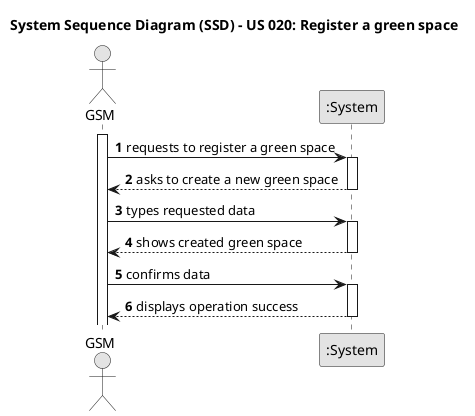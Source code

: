@startuml
skinparam monochrome true
skinparam packageStyle rectangle
skinparam shadowing false

title System Sequence Diagram (SSD) - US 020: Register a green space

autonumber

actor "GSM" as GSM
participant ":System" as System

activate GSM


        GSM -> System : requests to register a green space
        activate System

            System --> GSM : asks to create a new green space
        deactivate System

        GSM -> System : types requested data
        activate System

            System --> GSM : shows created green space
        deactivate System


        GSM -> System : confirms data
        activate System

            System --> GSM : displays operation success
        deactivate System



@enduml
